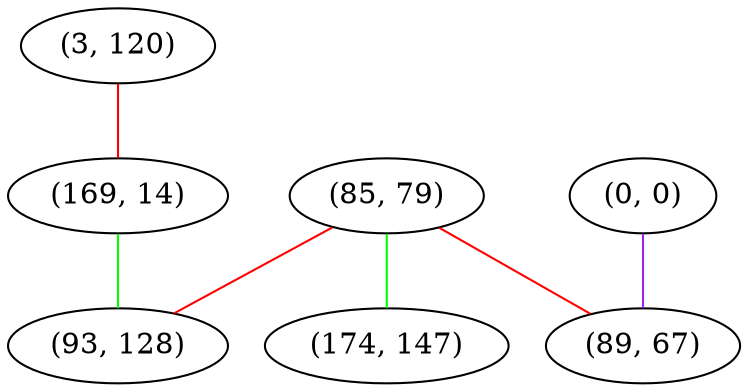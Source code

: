 graph "" {
"(3, 120)";
"(85, 79)";
"(169, 14)";
"(174, 147)";
"(93, 128)";
"(0, 0)";
"(89, 67)";
"(3, 120)" -- "(169, 14)"  [color=red, key=0, weight=1];
"(85, 79)" -- "(174, 147)"  [color=green, key=0, weight=2];
"(85, 79)" -- "(89, 67)"  [color=red, key=0, weight=1];
"(85, 79)" -- "(93, 128)"  [color=red, key=0, weight=1];
"(169, 14)" -- "(93, 128)"  [color=green, key=0, weight=2];
"(0, 0)" -- "(89, 67)"  [color=purple, key=0, weight=4];
}
